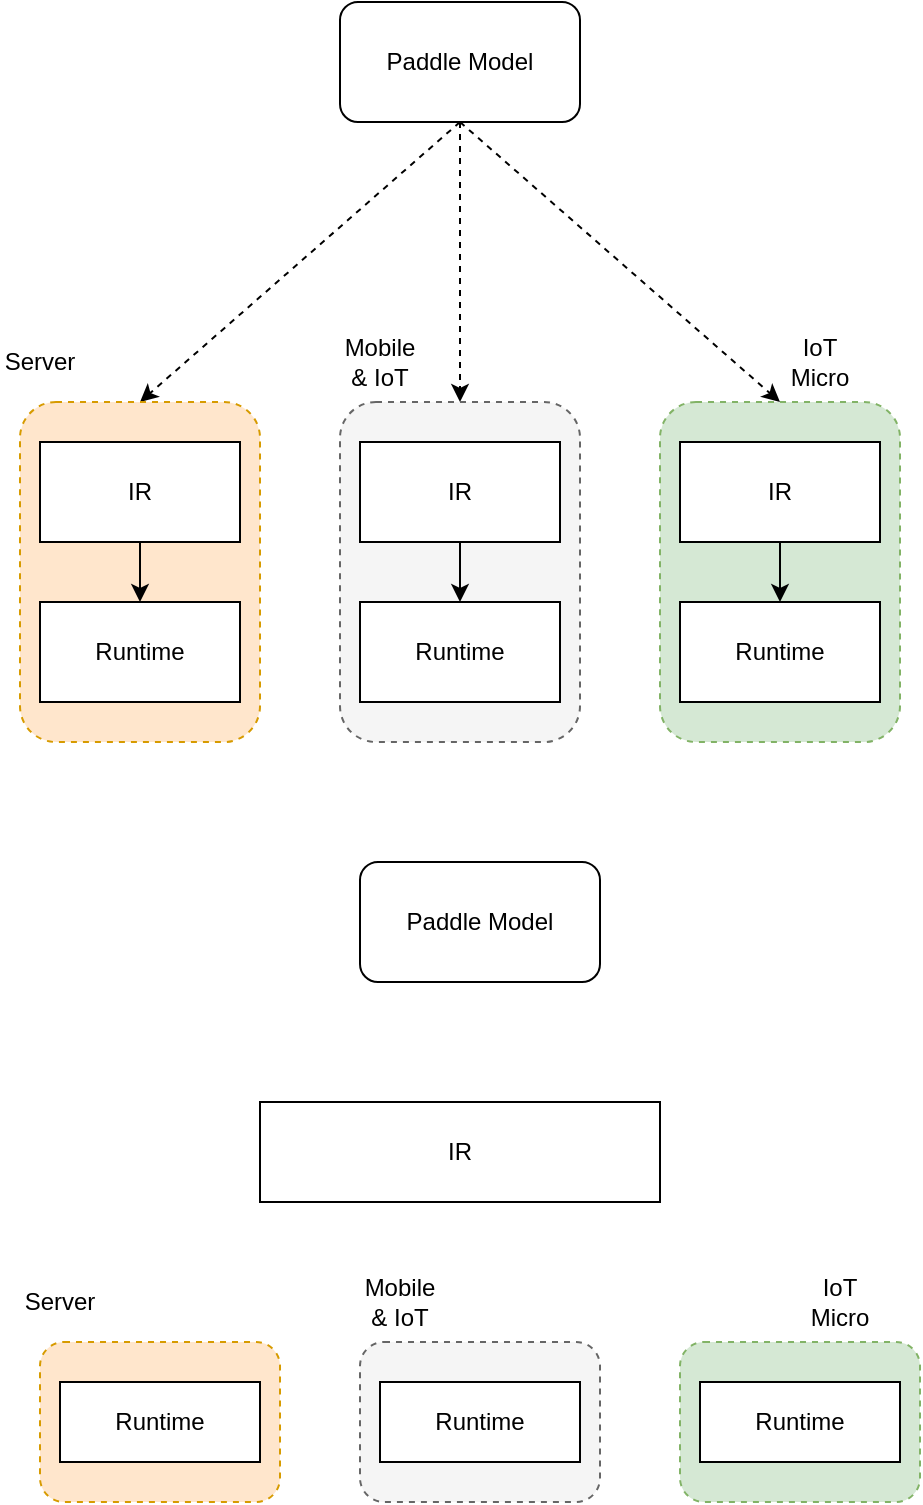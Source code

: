 <mxfile version="15.1.0" type="github">
  <diagram id="wW7M70kCXAuxhLI22_DI" name="Page-1">
    <mxGraphModel dx="1035" dy="808" grid="1" gridSize="10" guides="1" tooltips="1" connect="1" arrows="1" fold="1" page="1" pageScale="1" pageWidth="827" pageHeight="1169" math="0" shadow="0">
      <root>
        <mxCell id="0" />
        <mxCell id="1" parent="0" />
        <mxCell id="zlN1Ve-jT4t-Uw-fLpNW-6" style="rounded=0;orthogonalLoop=1;jettySize=auto;html=1;exitX=0.5;exitY=1;exitDx=0;exitDy=0;entryX=0.5;entryY=0;entryDx=0;entryDy=0;dashed=1;" edge="1" parent="1" source="zlN1Ve-jT4t-Uw-fLpNW-1" target="zlN1Ve-jT4t-Uw-fLpNW-2">
          <mxGeometry relative="1" as="geometry" />
        </mxCell>
        <mxCell id="zlN1Ve-jT4t-Uw-fLpNW-7" style="edgeStyle=none;rounded=0;orthogonalLoop=1;jettySize=auto;html=1;exitX=0.5;exitY=1;exitDx=0;exitDy=0;entryX=0.5;entryY=0;entryDx=0;entryDy=0;dashed=1;" edge="1" parent="1" source="zlN1Ve-jT4t-Uw-fLpNW-1" target="zlN1Ve-jT4t-Uw-fLpNW-3">
          <mxGeometry relative="1" as="geometry" />
        </mxCell>
        <mxCell id="zlN1Ve-jT4t-Uw-fLpNW-8" style="edgeStyle=none;rounded=0;orthogonalLoop=1;jettySize=auto;html=1;exitX=0.5;exitY=1;exitDx=0;exitDy=0;entryX=0.5;entryY=0;entryDx=0;entryDy=0;dashed=1;" edge="1" parent="1" source="zlN1Ve-jT4t-Uw-fLpNW-1" target="zlN1Ve-jT4t-Uw-fLpNW-4">
          <mxGeometry relative="1" as="geometry" />
        </mxCell>
        <mxCell id="zlN1Ve-jT4t-Uw-fLpNW-1" value="Paddle Model" style="rounded=1;whiteSpace=wrap;html=1;" vertex="1" parent="1">
          <mxGeometry x="320" y="30" width="120" height="60" as="geometry" />
        </mxCell>
        <mxCell id="zlN1Ve-jT4t-Uw-fLpNW-2" value="" style="rounded=1;whiteSpace=wrap;html=1;dashed=1;fillColor=#ffe6cc;strokeColor=#d79b00;" vertex="1" parent="1">
          <mxGeometry x="160" y="230" width="120" height="170" as="geometry" />
        </mxCell>
        <mxCell id="zlN1Ve-jT4t-Uw-fLpNW-3" value="" style="rounded=1;whiteSpace=wrap;html=1;dashed=1;fillColor=#f5f5f5;strokeColor=#666666;fontColor=#333333;" vertex="1" parent="1">
          <mxGeometry x="320" y="230" width="120" height="170" as="geometry" />
        </mxCell>
        <mxCell id="zlN1Ve-jT4t-Uw-fLpNW-4" value="" style="rounded=1;whiteSpace=wrap;html=1;dashed=1;fillColor=#d5e8d4;strokeColor=#82b366;" vertex="1" parent="1">
          <mxGeometry x="480" y="230" width="120" height="170" as="geometry" />
        </mxCell>
        <mxCell id="zlN1Ve-jT4t-Uw-fLpNW-9" value="Server" style="text;html=1;strokeColor=none;fillColor=none;align=center;verticalAlign=middle;whiteSpace=wrap;rounded=0;dashed=1;" vertex="1" parent="1">
          <mxGeometry x="150" y="200" width="40" height="20" as="geometry" />
        </mxCell>
        <mxCell id="zlN1Ve-jT4t-Uw-fLpNW-10" value="Mobile &amp;amp; IoT" style="text;html=1;strokeColor=none;fillColor=none;align=center;verticalAlign=middle;whiteSpace=wrap;rounded=0;dashed=1;" vertex="1" parent="1">
          <mxGeometry x="320" y="200" width="40" height="20" as="geometry" />
        </mxCell>
        <mxCell id="zlN1Ve-jT4t-Uw-fLpNW-11" value="IoT Micro" style="text;html=1;strokeColor=none;fillColor=none;align=center;verticalAlign=middle;whiteSpace=wrap;rounded=0;dashed=1;" vertex="1" parent="1">
          <mxGeometry x="540" y="200" width="40" height="20" as="geometry" />
        </mxCell>
        <mxCell id="zlN1Ve-jT4t-Uw-fLpNW-14" value="" style="edgeStyle=none;rounded=0;orthogonalLoop=1;jettySize=auto;html=1;" edge="1" parent="1" source="zlN1Ve-jT4t-Uw-fLpNW-12" target="zlN1Ve-jT4t-Uw-fLpNW-13">
          <mxGeometry relative="1" as="geometry" />
        </mxCell>
        <mxCell id="zlN1Ve-jT4t-Uw-fLpNW-12" value="IR" style="rounded=0;whiteSpace=wrap;html=1;" vertex="1" parent="1">
          <mxGeometry x="170" y="250" width="100" height="50" as="geometry" />
        </mxCell>
        <mxCell id="zlN1Ve-jT4t-Uw-fLpNW-13" value="Runtime" style="rounded=0;whiteSpace=wrap;html=1;" vertex="1" parent="1">
          <mxGeometry x="170" y="330" width="100" height="50" as="geometry" />
        </mxCell>
        <mxCell id="zlN1Ve-jT4t-Uw-fLpNW-15" value="" style="edgeStyle=none;rounded=0;orthogonalLoop=1;jettySize=auto;html=1;" edge="1" parent="1" source="zlN1Ve-jT4t-Uw-fLpNW-16" target="zlN1Ve-jT4t-Uw-fLpNW-17">
          <mxGeometry relative="1" as="geometry" />
        </mxCell>
        <mxCell id="zlN1Ve-jT4t-Uw-fLpNW-16" value="IR" style="rounded=0;whiteSpace=wrap;html=1;" vertex="1" parent="1">
          <mxGeometry x="330" y="250" width="100" height="50" as="geometry" />
        </mxCell>
        <mxCell id="zlN1Ve-jT4t-Uw-fLpNW-17" value="Runtime" style="rounded=0;whiteSpace=wrap;html=1;" vertex="1" parent="1">
          <mxGeometry x="330" y="330" width="100" height="50" as="geometry" />
        </mxCell>
        <mxCell id="zlN1Ve-jT4t-Uw-fLpNW-18" value="" style="edgeStyle=none;rounded=0;orthogonalLoop=1;jettySize=auto;html=1;" edge="1" parent="1" source="zlN1Ve-jT4t-Uw-fLpNW-19" target="zlN1Ve-jT4t-Uw-fLpNW-20">
          <mxGeometry relative="1" as="geometry" />
        </mxCell>
        <mxCell id="zlN1Ve-jT4t-Uw-fLpNW-19" value="IR" style="rounded=0;whiteSpace=wrap;html=1;" vertex="1" parent="1">
          <mxGeometry x="490" y="250" width="100" height="50" as="geometry" />
        </mxCell>
        <mxCell id="zlN1Ve-jT4t-Uw-fLpNW-20" value="Runtime" style="rounded=0;whiteSpace=wrap;html=1;" vertex="1" parent="1">
          <mxGeometry x="490" y="330" width="100" height="50" as="geometry" />
        </mxCell>
        <mxCell id="zlN1Ve-jT4t-Uw-fLpNW-24" value="Paddle Model" style="rounded=1;whiteSpace=wrap;html=1;" vertex="1" parent="1">
          <mxGeometry x="330" y="460" width="120" height="60" as="geometry" />
        </mxCell>
        <mxCell id="zlN1Ve-jT4t-Uw-fLpNW-25" value="" style="rounded=1;whiteSpace=wrap;html=1;dashed=1;fillColor=#ffe6cc;strokeColor=#d79b00;" vertex="1" parent="1">
          <mxGeometry x="170" y="700" width="120" height="80" as="geometry" />
        </mxCell>
        <mxCell id="zlN1Ve-jT4t-Uw-fLpNW-26" value="" style="rounded=1;whiteSpace=wrap;html=1;dashed=1;fillColor=#f5f5f5;strokeColor=#666666;fontColor=#333333;" vertex="1" parent="1">
          <mxGeometry x="330" y="700" width="120" height="80" as="geometry" />
        </mxCell>
        <mxCell id="zlN1Ve-jT4t-Uw-fLpNW-27" value="" style="rounded=1;whiteSpace=wrap;html=1;dashed=1;fillColor=#d5e8d4;strokeColor=#82b366;" vertex="1" parent="1">
          <mxGeometry x="490" y="700" width="120" height="80" as="geometry" />
        </mxCell>
        <mxCell id="zlN1Ve-jT4t-Uw-fLpNW-28" value="Server" style="text;html=1;strokeColor=none;fillColor=none;align=center;verticalAlign=middle;whiteSpace=wrap;rounded=0;dashed=1;" vertex="1" parent="1">
          <mxGeometry x="160" y="670" width="40" height="20" as="geometry" />
        </mxCell>
        <mxCell id="zlN1Ve-jT4t-Uw-fLpNW-29" value="Mobile &amp;amp; IoT" style="text;html=1;strokeColor=none;fillColor=none;align=center;verticalAlign=middle;whiteSpace=wrap;rounded=0;dashed=1;" vertex="1" parent="1">
          <mxGeometry x="330" y="670" width="40" height="20" as="geometry" />
        </mxCell>
        <mxCell id="zlN1Ve-jT4t-Uw-fLpNW-30" value="IoT Micro" style="text;html=1;strokeColor=none;fillColor=none;align=center;verticalAlign=middle;whiteSpace=wrap;rounded=0;dashed=1;" vertex="1" parent="1">
          <mxGeometry x="550" y="670" width="40" height="20" as="geometry" />
        </mxCell>
        <mxCell id="zlN1Ve-jT4t-Uw-fLpNW-33" value="Runtime" style="rounded=0;whiteSpace=wrap;html=1;" vertex="1" parent="1">
          <mxGeometry x="180" y="720" width="100" height="40" as="geometry" />
        </mxCell>
        <mxCell id="zlN1Ve-jT4t-Uw-fLpNW-40" value="IR" style="rounded=0;whiteSpace=wrap;html=1;" vertex="1" parent="1">
          <mxGeometry x="280" y="580" width="200" height="50" as="geometry" />
        </mxCell>
        <mxCell id="zlN1Ve-jT4t-Uw-fLpNW-41" value="Runtime" style="rounded=0;whiteSpace=wrap;html=1;" vertex="1" parent="1">
          <mxGeometry x="340" y="720" width="100" height="40" as="geometry" />
        </mxCell>
        <mxCell id="zlN1Ve-jT4t-Uw-fLpNW-42" value="Runtime" style="rounded=0;whiteSpace=wrap;html=1;" vertex="1" parent="1">
          <mxGeometry x="500" y="720" width="100" height="40" as="geometry" />
        </mxCell>
      </root>
    </mxGraphModel>
  </diagram>
</mxfile>
